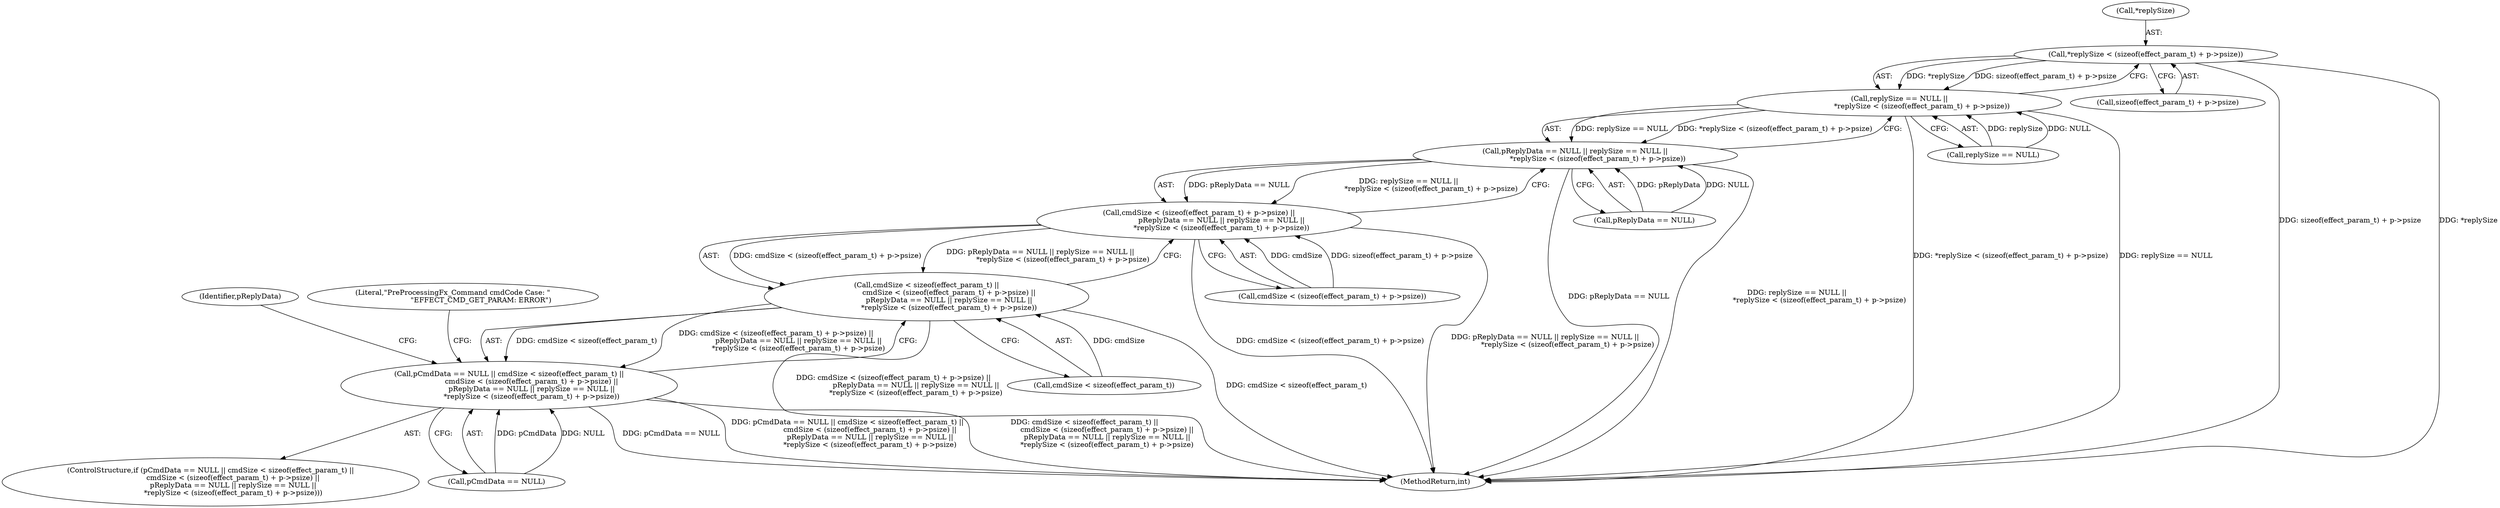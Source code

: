 digraph "0_Android_aeea52da00d210587fb3ed895de3d5f2e0264c88_9@pointer" {
"1000394" [label="(Call,*replySize < (sizeof(effect_param_t) + p->psize))"];
"1000390" [label="(Call,replySize == NULL ||\n                    *replySize < (sizeof(effect_param_t) + p->psize))"];
"1000386" [label="(Call,pReplyData == NULL || replySize == NULL ||\n                    *replySize < (sizeof(effect_param_t) + p->psize))"];
"1000377" [label="(Call,cmdSize < (sizeof(effect_param_t) + p->psize) ||\n                    pReplyData == NULL || replySize == NULL ||\n                    *replySize < (sizeof(effect_param_t) + p->psize))"];
"1000372" [label="(Call,cmdSize < sizeof(effect_param_t) ||\n                    cmdSize < (sizeof(effect_param_t) + p->psize) ||\n                    pReplyData == NULL || replySize == NULL ||\n                    *replySize < (sizeof(effect_param_t) + p->psize))"];
"1000368" [label="(Call,pCmdData == NULL || cmdSize < sizeof(effect_param_t) ||\n                    cmdSize < (sizeof(effect_param_t) + p->psize) ||\n                    pReplyData == NULL || replySize == NULL ||\n                    *replySize < (sizeof(effect_param_t) + p->psize))"];
"1000387" [label="(Call,pReplyData == NULL)"];
"1000410" [label="(Identifier,pReplyData)"];
"1000395" [label="(Call,*replySize)"];
"1000368" [label="(Call,pCmdData == NULL || cmdSize < sizeof(effect_param_t) ||\n                    cmdSize < (sizeof(effect_param_t) + p->psize) ||\n                    pReplyData == NULL || replySize == NULL ||\n                    *replySize < (sizeof(effect_param_t) + p->psize))"];
"1000378" [label="(Call,cmdSize < (sizeof(effect_param_t) + p->psize))"];
"1000367" [label="(ControlStructure,if (pCmdData == NULL || cmdSize < sizeof(effect_param_t) ||\n                    cmdSize < (sizeof(effect_param_t) + p->psize) ||\n                    pReplyData == NULL || replySize == NULL ||\n                    *replySize < (sizeof(effect_param_t) + p->psize)))"];
"1000372" [label="(Call,cmdSize < sizeof(effect_param_t) ||\n                    cmdSize < (sizeof(effect_param_t) + p->psize) ||\n                    pReplyData == NULL || replySize == NULL ||\n                    *replySize < (sizeof(effect_param_t) + p->psize))"];
"1000405" [label="(Literal,\"PreProcessingFx_Command cmdCode Case: \"\n                         \"EFFECT_CMD_GET_PARAM: ERROR\")"];
"1000391" [label="(Call,replySize == NULL)"];
"1000369" [label="(Call,pCmdData == NULL)"];
"1000390" [label="(Call,replySize == NULL ||\n                    *replySize < (sizeof(effect_param_t) + p->psize))"];
"1000377" [label="(Call,cmdSize < (sizeof(effect_param_t) + p->psize) ||\n                    pReplyData == NULL || replySize == NULL ||\n                    *replySize < (sizeof(effect_param_t) + p->psize))"];
"1000397" [label="(Call,sizeof(effect_param_t) + p->psize)"];
"1000386" [label="(Call,pReplyData == NULL || replySize == NULL ||\n                    *replySize < (sizeof(effect_param_t) + p->psize))"];
"1000373" [label="(Call,cmdSize < sizeof(effect_param_t))"];
"1000394" [label="(Call,*replySize < (sizeof(effect_param_t) + p->psize))"];
"1001318" [label="(MethodReturn,int)"];
"1000394" -> "1000390"  [label="AST: "];
"1000394" -> "1000397"  [label="CFG: "];
"1000395" -> "1000394"  [label="AST: "];
"1000397" -> "1000394"  [label="AST: "];
"1000390" -> "1000394"  [label="CFG: "];
"1000394" -> "1001318"  [label="DDG: sizeof(effect_param_t) + p->psize"];
"1000394" -> "1001318"  [label="DDG: *replySize"];
"1000394" -> "1000390"  [label="DDG: *replySize"];
"1000394" -> "1000390"  [label="DDG: sizeof(effect_param_t) + p->psize"];
"1000390" -> "1000386"  [label="AST: "];
"1000390" -> "1000391"  [label="CFG: "];
"1000391" -> "1000390"  [label="AST: "];
"1000386" -> "1000390"  [label="CFG: "];
"1000390" -> "1001318"  [label="DDG: *replySize < (sizeof(effect_param_t) + p->psize)"];
"1000390" -> "1001318"  [label="DDG: replySize == NULL"];
"1000390" -> "1000386"  [label="DDG: replySize == NULL"];
"1000390" -> "1000386"  [label="DDG: *replySize < (sizeof(effect_param_t) + p->psize)"];
"1000391" -> "1000390"  [label="DDG: replySize"];
"1000391" -> "1000390"  [label="DDG: NULL"];
"1000386" -> "1000377"  [label="AST: "];
"1000386" -> "1000387"  [label="CFG: "];
"1000387" -> "1000386"  [label="AST: "];
"1000377" -> "1000386"  [label="CFG: "];
"1000386" -> "1001318"  [label="DDG: pReplyData == NULL"];
"1000386" -> "1001318"  [label="DDG: replySize == NULL ||\n                    *replySize < (sizeof(effect_param_t) + p->psize)"];
"1000386" -> "1000377"  [label="DDG: pReplyData == NULL"];
"1000386" -> "1000377"  [label="DDG: replySize == NULL ||\n                    *replySize < (sizeof(effect_param_t) + p->psize)"];
"1000387" -> "1000386"  [label="DDG: pReplyData"];
"1000387" -> "1000386"  [label="DDG: NULL"];
"1000377" -> "1000372"  [label="AST: "];
"1000377" -> "1000378"  [label="CFG: "];
"1000378" -> "1000377"  [label="AST: "];
"1000372" -> "1000377"  [label="CFG: "];
"1000377" -> "1001318"  [label="DDG: cmdSize < (sizeof(effect_param_t) + p->psize)"];
"1000377" -> "1001318"  [label="DDG: pReplyData == NULL || replySize == NULL ||\n                    *replySize < (sizeof(effect_param_t) + p->psize)"];
"1000377" -> "1000372"  [label="DDG: cmdSize < (sizeof(effect_param_t) + p->psize)"];
"1000377" -> "1000372"  [label="DDG: pReplyData == NULL || replySize == NULL ||\n                    *replySize < (sizeof(effect_param_t) + p->psize)"];
"1000378" -> "1000377"  [label="DDG: cmdSize"];
"1000378" -> "1000377"  [label="DDG: sizeof(effect_param_t) + p->psize"];
"1000372" -> "1000368"  [label="AST: "];
"1000372" -> "1000373"  [label="CFG: "];
"1000373" -> "1000372"  [label="AST: "];
"1000368" -> "1000372"  [label="CFG: "];
"1000372" -> "1001318"  [label="DDG: cmdSize < (sizeof(effect_param_t) + p->psize) ||\n                    pReplyData == NULL || replySize == NULL ||\n                    *replySize < (sizeof(effect_param_t) + p->psize)"];
"1000372" -> "1001318"  [label="DDG: cmdSize < sizeof(effect_param_t)"];
"1000372" -> "1000368"  [label="DDG: cmdSize < sizeof(effect_param_t)"];
"1000372" -> "1000368"  [label="DDG: cmdSize < (sizeof(effect_param_t) + p->psize) ||\n                    pReplyData == NULL || replySize == NULL ||\n                    *replySize < (sizeof(effect_param_t) + p->psize)"];
"1000373" -> "1000372"  [label="DDG: cmdSize"];
"1000368" -> "1000367"  [label="AST: "];
"1000368" -> "1000369"  [label="CFG: "];
"1000369" -> "1000368"  [label="AST: "];
"1000405" -> "1000368"  [label="CFG: "];
"1000410" -> "1000368"  [label="CFG: "];
"1000368" -> "1001318"  [label="DDG: pCmdData == NULL"];
"1000368" -> "1001318"  [label="DDG: pCmdData == NULL || cmdSize < sizeof(effect_param_t) ||\n                    cmdSize < (sizeof(effect_param_t) + p->psize) ||\n                    pReplyData == NULL || replySize == NULL ||\n                    *replySize < (sizeof(effect_param_t) + p->psize)"];
"1000368" -> "1001318"  [label="DDG: cmdSize < sizeof(effect_param_t) ||\n                    cmdSize < (sizeof(effect_param_t) + p->psize) ||\n                    pReplyData == NULL || replySize == NULL ||\n                    *replySize < (sizeof(effect_param_t) + p->psize)"];
"1000369" -> "1000368"  [label="DDG: pCmdData"];
"1000369" -> "1000368"  [label="DDG: NULL"];
}
